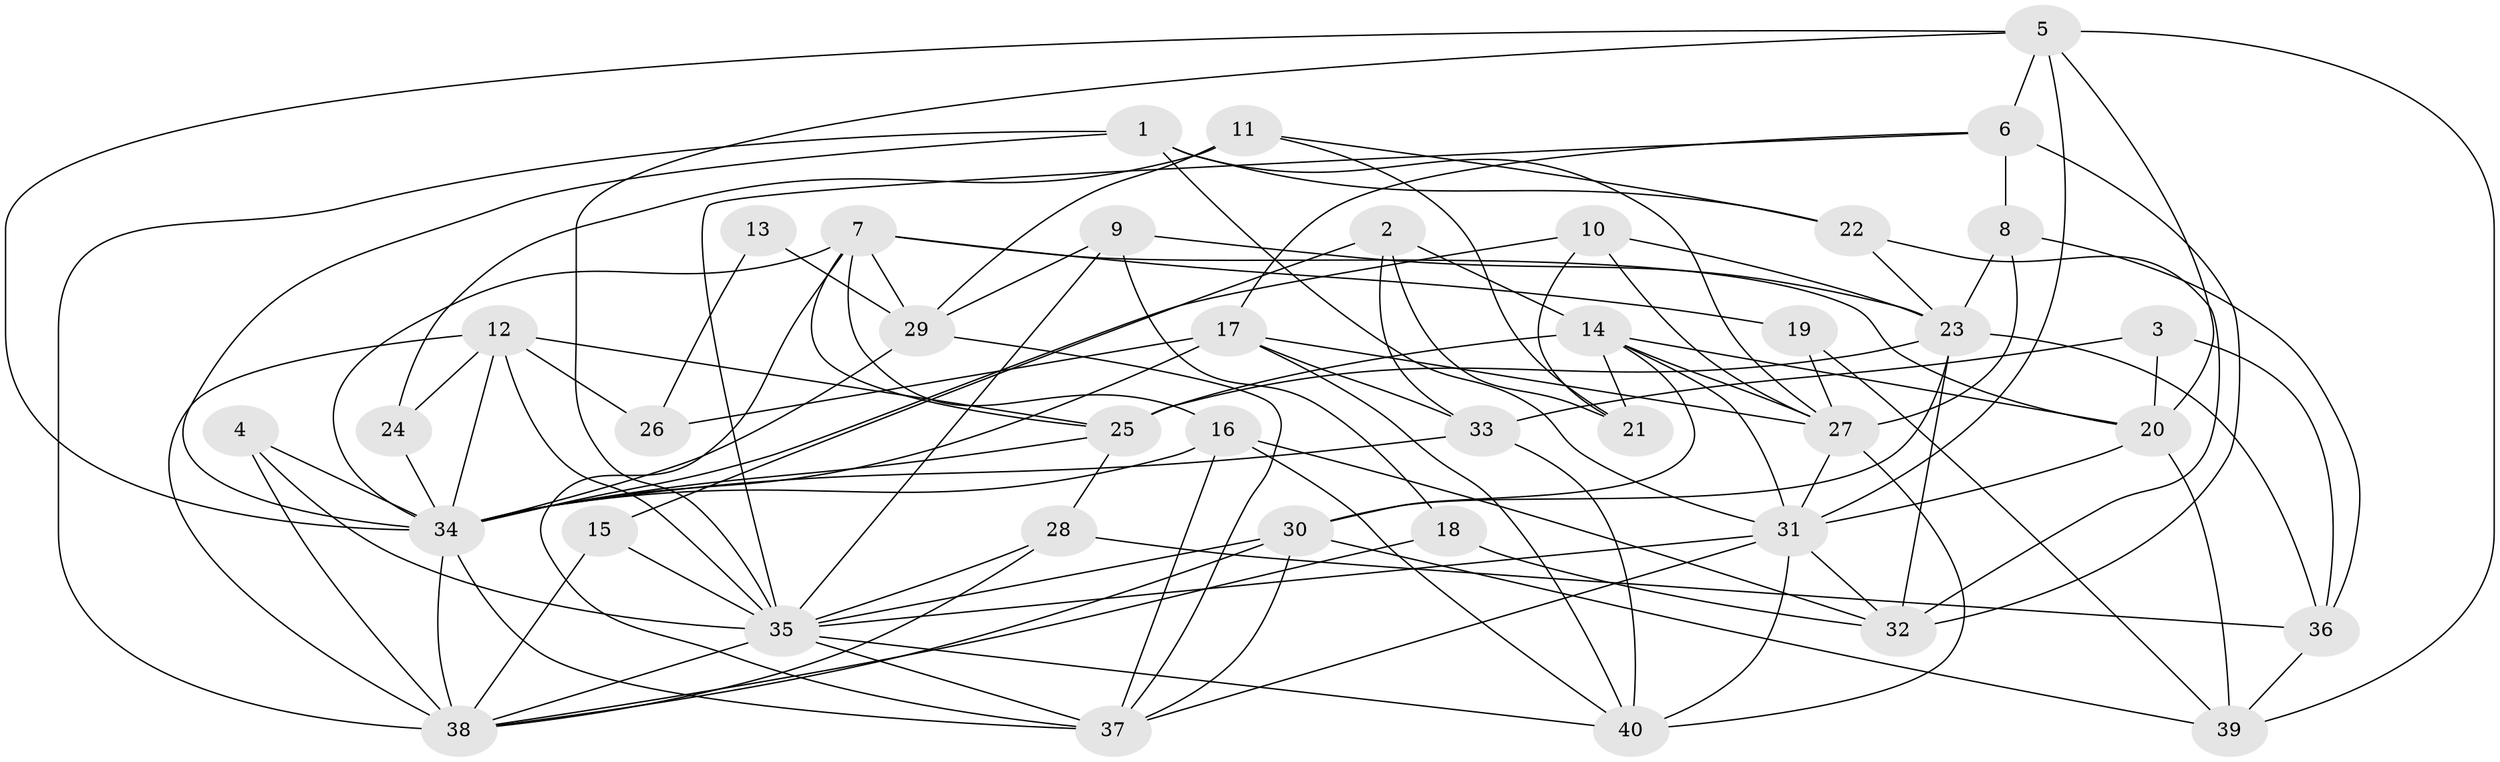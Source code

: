 // original degree distribution, {5: 0.22784810126582278, 4: 0.21518987341772153, 3: 0.3291139240506329, 2: 0.11392405063291139, 7: 0.0379746835443038, 6: 0.05063291139240506, 8: 0.012658227848101266, 9: 0.012658227848101266}
// Generated by graph-tools (version 1.1) at 2025/26/03/09/25 03:26:22]
// undirected, 40 vertices, 110 edges
graph export_dot {
graph [start="1"]
  node [color=gray90,style=filled];
  1;
  2;
  3;
  4;
  5;
  6;
  7;
  8;
  9;
  10;
  11;
  12;
  13;
  14;
  15;
  16;
  17;
  18;
  19;
  20;
  21;
  22;
  23;
  24;
  25;
  26;
  27;
  28;
  29;
  30;
  31;
  32;
  33;
  34;
  35;
  36;
  37;
  38;
  39;
  40;
  1 -- 22 [weight=1.0];
  1 -- 27 [weight=1.0];
  1 -- 31 [weight=1.0];
  1 -- 34 [weight=1.0];
  1 -- 38 [weight=1.0];
  2 -- 14 [weight=1.0];
  2 -- 15 [weight=2.0];
  2 -- 21 [weight=1.0];
  2 -- 33 [weight=1.0];
  3 -- 20 [weight=1.0];
  3 -- 33 [weight=1.0];
  3 -- 36 [weight=2.0];
  4 -- 34 [weight=1.0];
  4 -- 35 [weight=1.0];
  4 -- 38 [weight=1.0];
  5 -- 6 [weight=1.0];
  5 -- 20 [weight=2.0];
  5 -- 31 [weight=1.0];
  5 -- 34 [weight=1.0];
  5 -- 35 [weight=2.0];
  5 -- 39 [weight=1.0];
  6 -- 8 [weight=2.0];
  6 -- 17 [weight=1.0];
  6 -- 32 [weight=1.0];
  6 -- 35 [weight=1.0];
  7 -- 16 [weight=1.0];
  7 -- 19 [weight=1.0];
  7 -- 20 [weight=1.0];
  7 -- 25 [weight=1.0];
  7 -- 29 [weight=1.0];
  7 -- 34 [weight=1.0];
  7 -- 37 [weight=1.0];
  8 -- 23 [weight=1.0];
  8 -- 27 [weight=1.0];
  8 -- 36 [weight=1.0];
  9 -- 18 [weight=1.0];
  9 -- 23 [weight=1.0];
  9 -- 29 [weight=1.0];
  9 -- 35 [weight=1.0];
  10 -- 21 [weight=1.0];
  10 -- 23 [weight=1.0];
  10 -- 27 [weight=1.0];
  10 -- 34 [weight=1.0];
  11 -- 21 [weight=1.0];
  11 -- 22 [weight=1.0];
  11 -- 24 [weight=1.0];
  11 -- 29 [weight=2.0];
  12 -- 24 [weight=1.0];
  12 -- 25 [weight=1.0];
  12 -- 26 [weight=1.0];
  12 -- 34 [weight=1.0];
  12 -- 35 [weight=1.0];
  12 -- 38 [weight=1.0];
  13 -- 26 [weight=2.0];
  13 -- 29 [weight=1.0];
  14 -- 20 [weight=1.0];
  14 -- 21 [weight=1.0];
  14 -- 25 [weight=1.0];
  14 -- 27 [weight=1.0];
  14 -- 30 [weight=1.0];
  14 -- 31 [weight=1.0];
  15 -- 35 [weight=1.0];
  15 -- 38 [weight=1.0];
  16 -- 32 [weight=1.0];
  16 -- 34 [weight=1.0];
  16 -- 37 [weight=1.0];
  16 -- 40 [weight=1.0];
  17 -- 26 [weight=1.0];
  17 -- 27 [weight=1.0];
  17 -- 33 [weight=1.0];
  17 -- 34 [weight=1.0];
  17 -- 40 [weight=1.0];
  18 -- 32 [weight=1.0];
  18 -- 38 [weight=1.0];
  19 -- 27 [weight=1.0];
  19 -- 39 [weight=1.0];
  20 -- 31 [weight=1.0];
  20 -- 39 [weight=1.0];
  22 -- 23 [weight=1.0];
  22 -- 32 [weight=1.0];
  23 -- 25 [weight=1.0];
  23 -- 30 [weight=1.0];
  23 -- 32 [weight=1.0];
  23 -- 36 [weight=1.0];
  24 -- 34 [weight=1.0];
  25 -- 28 [weight=1.0];
  25 -- 34 [weight=1.0];
  27 -- 31 [weight=1.0];
  27 -- 40 [weight=1.0];
  28 -- 35 [weight=1.0];
  28 -- 36 [weight=1.0];
  28 -- 38 [weight=1.0];
  29 -- 34 [weight=1.0];
  29 -- 37 [weight=1.0];
  30 -- 35 [weight=1.0];
  30 -- 37 [weight=1.0];
  30 -- 38 [weight=1.0];
  30 -- 39 [weight=1.0];
  31 -- 32 [weight=1.0];
  31 -- 35 [weight=1.0];
  31 -- 37 [weight=1.0];
  31 -- 40 [weight=1.0];
  33 -- 34 [weight=1.0];
  33 -- 40 [weight=1.0];
  34 -- 37 [weight=1.0];
  34 -- 38 [weight=1.0];
  35 -- 37 [weight=1.0];
  35 -- 38 [weight=1.0];
  35 -- 40 [weight=1.0];
  36 -- 39 [weight=1.0];
}
